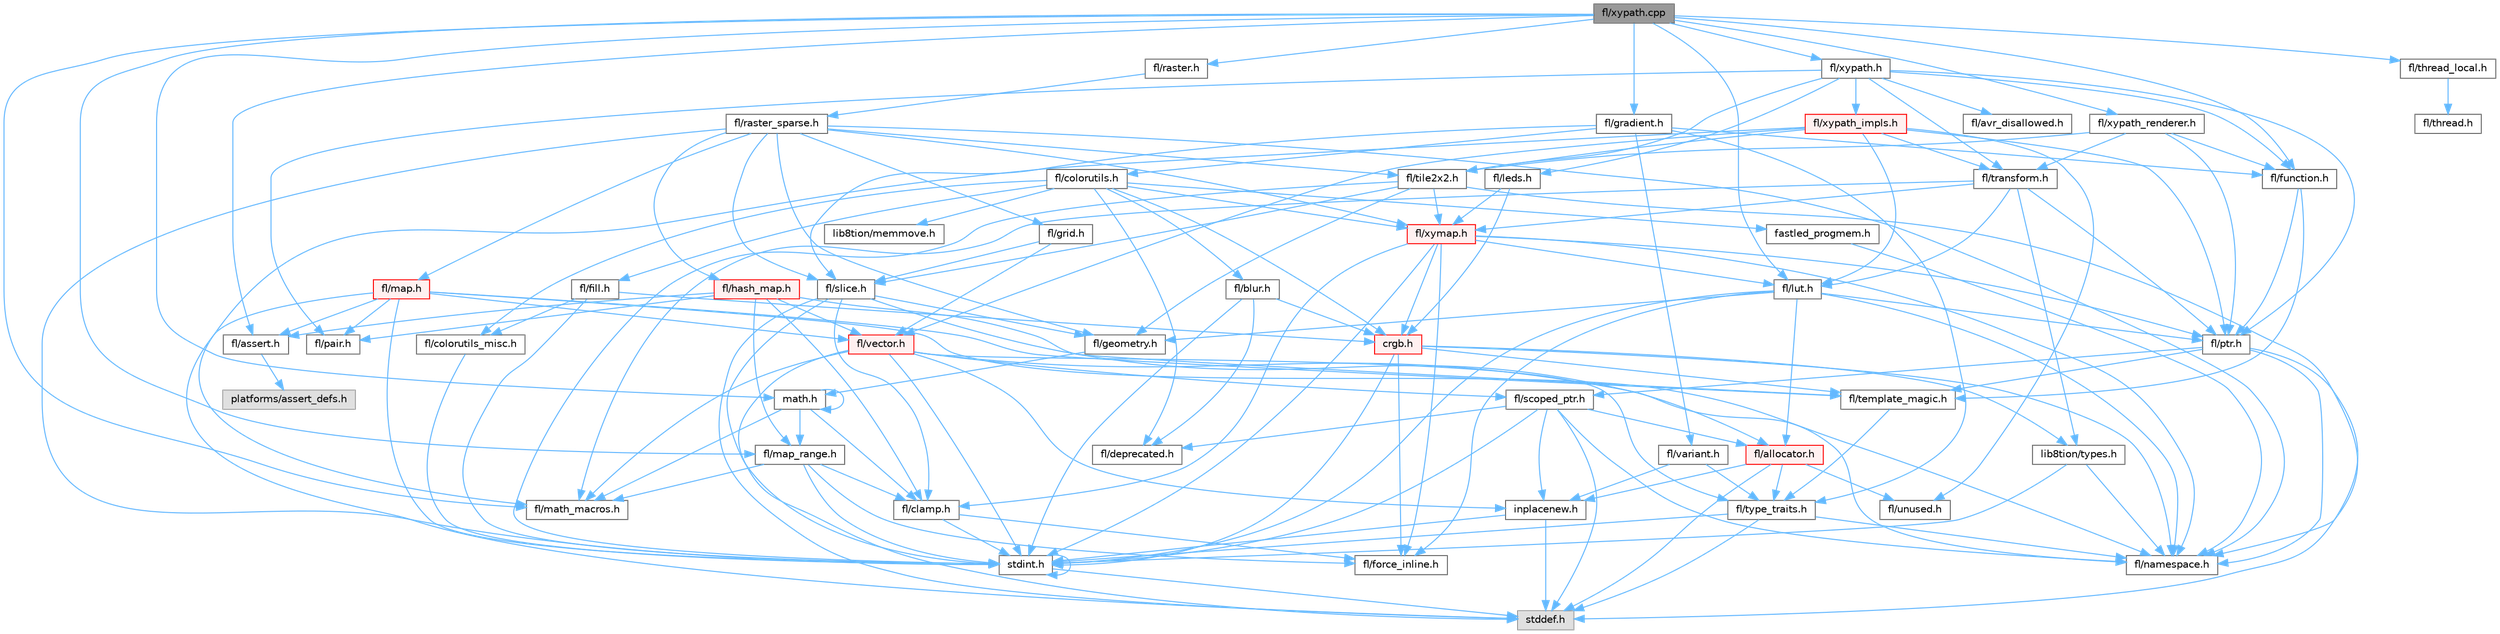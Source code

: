 digraph "fl/xypath.cpp"
{
 // INTERACTIVE_SVG=YES
 // LATEX_PDF_SIZE
  bgcolor="transparent";
  edge [fontname=Helvetica,fontsize=10,labelfontname=Helvetica,labelfontsize=10];
  node [fontname=Helvetica,fontsize=10,shape=box,height=0.2,width=0.4];
  Node1 [id="Node000001",label="fl/xypath.cpp",height=0.2,width=0.4,color="gray40", fillcolor="grey60", style="filled", fontcolor="black",tooltip=" "];
  Node1 -> Node2 [id="edge1_Node000001_Node000002",color="steelblue1",style="solid",tooltip=" "];
  Node2 [id="Node000002",label="math.h",height=0.2,width=0.4,color="grey40", fillcolor="white", style="filled",URL="$df/db1/math_8h.html",tooltip=" "];
  Node2 -> Node3 [id="edge2_Node000002_Node000003",color="steelblue1",style="solid",tooltip=" "];
  Node3 [id="Node000003",label="fl/clamp.h",height=0.2,width=0.4,color="grey40", fillcolor="white", style="filled",URL="$d6/dd3/clamp_8h.html",tooltip=" "];
  Node3 -> Node4 [id="edge3_Node000003_Node000004",color="steelblue1",style="solid",tooltip=" "];
  Node4 [id="Node000004",label="stdint.h",height=0.2,width=0.4,color="grey40", fillcolor="white", style="filled",URL="$df/dd8/stdint_8h.html",tooltip=" "];
  Node4 -> Node5 [id="edge4_Node000004_Node000005",color="steelblue1",style="solid",tooltip=" "];
  Node5 [id="Node000005",label="stddef.h",height=0.2,width=0.4,color="grey60", fillcolor="#E0E0E0", style="filled",tooltip=" "];
  Node4 -> Node4 [id="edge5_Node000004_Node000004",color="steelblue1",style="solid",tooltip=" "];
  Node3 -> Node6 [id="edge6_Node000003_Node000006",color="steelblue1",style="solid",tooltip=" "];
  Node6 [id="Node000006",label="fl/force_inline.h",height=0.2,width=0.4,color="grey40", fillcolor="white", style="filled",URL="$d4/d64/force__inline_8h.html",tooltip=" "];
  Node2 -> Node7 [id="edge7_Node000002_Node000007",color="steelblue1",style="solid",tooltip=" "];
  Node7 [id="Node000007",label="fl/map_range.h",height=0.2,width=0.4,color="grey40", fillcolor="white", style="filled",URL="$d1/d47/map__range_8h.html",tooltip=" "];
  Node7 -> Node4 [id="edge8_Node000007_Node000004",color="steelblue1",style="solid",tooltip=" "];
  Node7 -> Node3 [id="edge9_Node000007_Node000003",color="steelblue1",style="solid",tooltip=" "];
  Node7 -> Node6 [id="edge10_Node000007_Node000006",color="steelblue1",style="solid",tooltip=" "];
  Node7 -> Node8 [id="edge11_Node000007_Node000008",color="steelblue1",style="solid",tooltip=" "];
  Node8 [id="Node000008",label="fl/math_macros.h",height=0.2,width=0.4,color="grey40", fillcolor="white", style="filled",URL="$d8/db8/math__macros_8h.html",tooltip=" "];
  Node2 -> Node8 [id="edge12_Node000002_Node000008",color="steelblue1",style="solid",tooltip=" "];
  Node2 -> Node2 [id="edge13_Node000002_Node000002",color="steelblue1",style="solid",tooltip=" "];
  Node1 -> Node9 [id="edge14_Node000001_Node000009",color="steelblue1",style="solid",tooltip=" "];
  Node9 [id="Node000009",label="fl/assert.h",height=0.2,width=0.4,color="grey40", fillcolor="white", style="filled",URL="$dc/da7/assert_8h.html",tooltip=" "];
  Node9 -> Node10 [id="edge15_Node000009_Node000010",color="steelblue1",style="solid",tooltip=" "];
  Node10 [id="Node000010",label="platforms/assert_defs.h",height=0.2,width=0.4,color="grey60", fillcolor="#E0E0E0", style="filled",tooltip=" "];
  Node1 -> Node11 [id="edge16_Node000001_Node000011",color="steelblue1",style="solid",tooltip=" "];
  Node11 [id="Node000011",label="fl/function.h",height=0.2,width=0.4,color="grey40", fillcolor="white", style="filled",URL="$dd/d67/function_8h.html",tooltip=" "];
  Node11 -> Node12 [id="edge17_Node000011_Node000012",color="steelblue1",style="solid",tooltip=" "];
  Node12 [id="Node000012",label="fl/ptr.h",height=0.2,width=0.4,color="grey40", fillcolor="white", style="filled",URL="$dd/d98/ptr_8h.html",tooltip=" "];
  Node12 -> Node5 [id="edge18_Node000012_Node000005",color="steelblue1",style="solid",tooltip=" "];
  Node12 -> Node13 [id="edge19_Node000012_Node000013",color="steelblue1",style="solid",tooltip=" "];
  Node13 [id="Node000013",label="fl/namespace.h",height=0.2,width=0.4,color="grey40", fillcolor="white", style="filled",URL="$df/d2a/namespace_8h.html",tooltip="Implements the FastLED namespace macros."];
  Node12 -> Node14 [id="edge20_Node000012_Node000014",color="steelblue1",style="solid",tooltip=" "];
  Node14 [id="Node000014",label="fl/scoped_ptr.h",height=0.2,width=0.4,color="grey40", fillcolor="white", style="filled",URL="$d0/d44/scoped__ptr_8h.html",tooltip=" "];
  Node14 -> Node5 [id="edge21_Node000014_Node000005",color="steelblue1",style="solid",tooltip=" "];
  Node14 -> Node4 [id="edge22_Node000014_Node000004",color="steelblue1",style="solid",tooltip=" "];
  Node14 -> Node15 [id="edge23_Node000014_Node000015",color="steelblue1",style="solid",tooltip=" "];
  Node15 [id="Node000015",label="fl/allocator.h",height=0.2,width=0.4,color="red", fillcolor="#FFF0F0", style="filled",URL="$da/da9/allocator_8h.html",tooltip=" "];
  Node15 -> Node5 [id="edge24_Node000015_Node000005",color="steelblue1",style="solid",tooltip=" "];
  Node15 -> Node25 [id="edge25_Node000015_Node000025",color="steelblue1",style="solid",tooltip=" "];
  Node25 [id="Node000025",label="inplacenew.h",height=0.2,width=0.4,color="grey40", fillcolor="white", style="filled",URL="$db/d36/inplacenew_8h.html",tooltip=" "];
  Node25 -> Node5 [id="edge26_Node000025_Node000005",color="steelblue1",style="solid",tooltip=" "];
  Node25 -> Node4 [id="edge27_Node000025_Node000004",color="steelblue1",style="solid",tooltip=" "];
  Node15 -> Node21 [id="edge28_Node000015_Node000021",color="steelblue1",style="solid",tooltip=" "];
  Node21 [id="Node000021",label="fl/type_traits.h",height=0.2,width=0.4,color="grey40", fillcolor="white", style="filled",URL="$df/d63/type__traits_8h.html",tooltip=" "];
  Node21 -> Node5 [id="edge29_Node000021_Node000005",color="steelblue1",style="solid",tooltip=" "];
  Node21 -> Node4 [id="edge30_Node000021_Node000004",color="steelblue1",style="solid",tooltip=" "];
  Node21 -> Node13 [id="edge31_Node000021_Node000013",color="steelblue1",style="solid",tooltip=" "];
  Node15 -> Node26 [id="edge32_Node000015_Node000026",color="steelblue1",style="solid",tooltip=" "];
  Node26 [id="Node000026",label="fl/unused.h",height=0.2,width=0.4,color="grey40", fillcolor="white", style="filled",URL="$d8/d4b/unused_8h.html",tooltip=" "];
  Node14 -> Node25 [id="edge33_Node000014_Node000025",color="steelblue1",style="solid",tooltip=" "];
  Node14 -> Node13 [id="edge34_Node000014_Node000013",color="steelblue1",style="solid",tooltip=" "];
  Node14 -> Node27 [id="edge35_Node000014_Node000027",color="steelblue1",style="solid",tooltip=" "];
  Node27 [id="Node000027",label="fl/deprecated.h",height=0.2,width=0.4,color="grey40", fillcolor="white", style="filled",URL="$d4/dce/deprecated_8h.html",tooltip=" "];
  Node12 -> Node20 [id="edge36_Node000012_Node000020",color="steelblue1",style="solid",tooltip=" "];
  Node20 [id="Node000020",label="fl/template_magic.h",height=0.2,width=0.4,color="grey40", fillcolor="white", style="filled",URL="$d8/d0c/template__magic_8h.html",tooltip=" "];
  Node20 -> Node21 [id="edge37_Node000020_Node000021",color="steelblue1",style="solid",tooltip=" "];
  Node11 -> Node20 [id="edge38_Node000011_Node000020",color="steelblue1",style="solid",tooltip=" "];
  Node1 -> Node28 [id="edge39_Node000001_Node000028",color="steelblue1",style="solid",tooltip=" "];
  Node28 [id="Node000028",label="fl/gradient.h",height=0.2,width=0.4,color="grey40", fillcolor="white", style="filled",URL="$db/dfe/gradient_8h.html",tooltip=" "];
  Node28 -> Node29 [id="edge40_Node000028_Node000029",color="steelblue1",style="solid",tooltip=" "];
  Node29 [id="Node000029",label="fl/colorutils.h",height=0.2,width=0.4,color="grey40", fillcolor="white", style="filled",URL="$d7/df9/fl_2colorutils_8h.html",tooltip="Utility functions for color fill, palettes, blending, and more."];
  Node29 -> Node30 [id="edge41_Node000029_Node000030",color="steelblue1",style="solid",tooltip=" "];
  Node30 [id="Node000030",label="crgb.h",height=0.2,width=0.4,color="red", fillcolor="#FFF0F0", style="filled",URL="$db/dd1/crgb_8h.html",tooltip="Defines the red, green, and blue (RGB) pixel struct."];
  Node30 -> Node4 [id="edge42_Node000030_Node000004",color="steelblue1",style="solid",tooltip=" "];
  Node30 -> Node13 [id="edge43_Node000030_Node000013",color="steelblue1",style="solid",tooltip=" "];
  Node30 -> Node33 [id="edge44_Node000030_Node000033",color="steelblue1",style="solid",tooltip=" "];
  Node33 [id="Node000033",label="lib8tion/types.h",height=0.2,width=0.4,color="grey40", fillcolor="white", style="filled",URL="$d9/ddf/lib8tion_2types_8h.html",tooltip="Defines fractional types used for lib8tion functions."];
  Node33 -> Node4 [id="edge45_Node000033_Node000004",color="steelblue1",style="solid",tooltip=" "];
  Node33 -> Node13 [id="edge46_Node000033_Node000013",color="steelblue1",style="solid",tooltip=" "];
  Node30 -> Node6 [id="edge47_Node000030_Node000006",color="steelblue1",style="solid",tooltip=" "];
  Node30 -> Node20 [id="edge48_Node000030_Node000020",color="steelblue1",style="solid",tooltip=" "];
  Node29 -> Node34 [id="edge49_Node000029_Node000034",color="steelblue1",style="solid",tooltip=" "];
  Node34 [id="Node000034",label="fastled_progmem.h",height=0.2,width=0.4,color="grey40", fillcolor="white", style="filled",URL="$df/dab/fastled__progmem_8h.html",tooltip="Wrapper definitions to allow seamless use of PROGMEM in environments that have it."];
  Node34 -> Node13 [id="edge50_Node000034_Node000013",color="steelblue1",style="solid",tooltip=" "];
  Node29 -> Node35 [id="edge51_Node000029_Node000035",color="steelblue1",style="solid",tooltip=" "];
  Node35 [id="Node000035",label="fl/blur.h",height=0.2,width=0.4,color="grey40", fillcolor="white", style="filled",URL="$d4/df5/blur_8h.html",tooltip=" "];
  Node35 -> Node4 [id="edge52_Node000035_Node000004",color="steelblue1",style="solid",tooltip=" "];
  Node35 -> Node30 [id="edge53_Node000035_Node000030",color="steelblue1",style="solid",tooltip=" "];
  Node35 -> Node27 [id="edge54_Node000035_Node000027",color="steelblue1",style="solid",tooltip=" "];
  Node29 -> Node36 [id="edge55_Node000029_Node000036",color="steelblue1",style="solid",tooltip=" "];
  Node36 [id="Node000036",label="fl/colorutils_misc.h",height=0.2,width=0.4,color="grey40", fillcolor="white", style="filled",URL="$dd/db2/colorutils__misc_8h.html",tooltip=" "];
  Node36 -> Node4 [id="edge56_Node000036_Node000004",color="steelblue1",style="solid",tooltip=" "];
  Node29 -> Node27 [id="edge57_Node000029_Node000027",color="steelblue1",style="solid",tooltip=" "];
  Node29 -> Node37 [id="edge58_Node000029_Node000037",color="steelblue1",style="solid",tooltip=" "];
  Node37 [id="Node000037",label="fl/fill.h",height=0.2,width=0.4,color="grey40", fillcolor="white", style="filled",URL="$d2/d78/fill_8h.html",tooltip=" "];
  Node37 -> Node30 [id="edge59_Node000037_Node000030",color="steelblue1",style="solid",tooltip=" "];
  Node37 -> Node36 [id="edge60_Node000037_Node000036",color="steelblue1",style="solid",tooltip=" "];
  Node37 -> Node4 [id="edge61_Node000037_Node000004",color="steelblue1",style="solid",tooltip=" "];
  Node29 -> Node38 [id="edge62_Node000029_Node000038",color="steelblue1",style="solid",tooltip=" "];
  Node38 [id="Node000038",label="fl/xymap.h",height=0.2,width=0.4,color="red", fillcolor="#FFF0F0", style="filled",URL="$da/d61/xymap_8h.html",tooltip=" "];
  Node38 -> Node4 [id="edge63_Node000038_Node000004",color="steelblue1",style="solid",tooltip=" "];
  Node38 -> Node30 [id="edge64_Node000038_Node000030",color="steelblue1",style="solid",tooltip=" "];
  Node38 -> Node3 [id="edge65_Node000038_Node000003",color="steelblue1",style="solid",tooltip=" "];
  Node38 -> Node6 [id="edge66_Node000038_Node000006",color="steelblue1",style="solid",tooltip=" "];
  Node38 -> Node39 [id="edge67_Node000038_Node000039",color="steelblue1",style="solid",tooltip=" "];
  Node39 [id="Node000039",label="fl/lut.h",height=0.2,width=0.4,color="grey40", fillcolor="white", style="filled",URL="$db/d54/lut_8h.html",tooltip=" "];
  Node39 -> Node15 [id="edge68_Node000039_Node000015",color="steelblue1",style="solid",tooltip=" "];
  Node39 -> Node6 [id="edge69_Node000039_Node000006",color="steelblue1",style="solid",tooltip=" "];
  Node39 -> Node12 [id="edge70_Node000039_Node000012",color="steelblue1",style="solid",tooltip=" "];
  Node39 -> Node4 [id="edge71_Node000039_Node000004",color="steelblue1",style="solid",tooltip=" "];
  Node39 -> Node19 [id="edge72_Node000039_Node000019",color="steelblue1",style="solid",tooltip=" "];
  Node19 [id="Node000019",label="fl/geometry.h",height=0.2,width=0.4,color="grey40", fillcolor="white", style="filled",URL="$d4/d67/geometry_8h.html",tooltip=" "];
  Node19 -> Node2 [id="edge73_Node000019_Node000002",color="steelblue1",style="solid",tooltip=" "];
  Node39 -> Node13 [id="edge74_Node000039_Node000013",color="steelblue1",style="solid",tooltip=" "];
  Node38 -> Node13 [id="edge75_Node000038_Node000013",color="steelblue1",style="solid",tooltip=" "];
  Node38 -> Node12 [id="edge76_Node000038_Node000012",color="steelblue1",style="solid",tooltip=" "];
  Node29 -> Node41 [id="edge77_Node000029_Node000041",color="steelblue1",style="solid",tooltip=" "];
  Node41 [id="Node000041",label="lib8tion/memmove.h",height=0.2,width=0.4,color="grey40", fillcolor="white", style="filled",URL="$d9/d72/memmove_8h.html",tooltip=" "];
  Node28 -> Node11 [id="edge78_Node000028_Node000011",color="steelblue1",style="solid",tooltip=" "];
  Node28 -> Node42 [id="edge79_Node000028_Node000042",color="steelblue1",style="solid",tooltip=" "];
  Node42 [id="Node000042",label="fl/slice.h",height=0.2,width=0.4,color="grey40", fillcolor="white", style="filled",URL="$d0/d48/slice_8h.html",tooltip=" "];
  Node42 -> Node5 [id="edge80_Node000042_Node000005",color="steelblue1",style="solid",tooltip=" "];
  Node42 -> Node4 [id="edge81_Node000042_Node000004",color="steelblue1",style="solid",tooltip=" "];
  Node42 -> Node3 [id="edge82_Node000042_Node000003",color="steelblue1",style="solid",tooltip=" "];
  Node42 -> Node19 [id="edge83_Node000042_Node000019",color="steelblue1",style="solid",tooltip=" "];
  Node42 -> Node15 [id="edge84_Node000042_Node000015",color="steelblue1",style="solid",tooltip=" "];
  Node28 -> Node21 [id="edge85_Node000028_Node000021",color="steelblue1",style="solid",tooltip=" "];
  Node28 -> Node43 [id="edge86_Node000028_Node000043",color="steelblue1",style="solid",tooltip=" "];
  Node43 [id="Node000043",label="fl/variant.h",height=0.2,width=0.4,color="grey40", fillcolor="white", style="filled",URL="$d6/d10/variant_8h.html",tooltip=" "];
  Node43 -> Node25 [id="edge87_Node000043_Node000025",color="steelblue1",style="solid",tooltip=" "];
  Node43 -> Node21 [id="edge88_Node000043_Node000021",color="steelblue1",style="solid",tooltip=" "];
  Node1 -> Node39 [id="edge89_Node000001_Node000039",color="steelblue1",style="solid",tooltip=" "];
  Node1 -> Node7 [id="edge90_Node000001_Node000007",color="steelblue1",style="solid",tooltip=" "];
  Node1 -> Node8 [id="edge91_Node000001_Node000008",color="steelblue1",style="solid",tooltip=" "];
  Node1 -> Node44 [id="edge92_Node000001_Node000044",color="steelblue1",style="solid",tooltip=" "];
  Node44 [id="Node000044",label="fl/raster.h",height=0.2,width=0.4,color="grey40", fillcolor="white", style="filled",URL="$d1/d1e/raster_8h.html",tooltip=" "];
  Node44 -> Node45 [id="edge93_Node000044_Node000045",color="steelblue1",style="solid",tooltip=" "];
  Node45 [id="Node000045",label="fl/raster_sparse.h",height=0.2,width=0.4,color="grey40", fillcolor="white", style="filled",URL="$d4/df9/raster__sparse_8h.html",tooltip=" "];
  Node45 -> Node4 [id="edge94_Node000045_Node000004",color="steelblue1",style="solid",tooltip=" "];
  Node45 -> Node19 [id="edge95_Node000045_Node000019",color="steelblue1",style="solid",tooltip=" "];
  Node45 -> Node46 [id="edge96_Node000045_Node000046",color="steelblue1",style="solid",tooltip=" "];
  Node46 [id="Node000046",label="fl/grid.h",height=0.2,width=0.4,color="grey40", fillcolor="white", style="filled",URL="$da/d15/grid_8h.html",tooltip=" "];
  Node46 -> Node42 [id="edge97_Node000046_Node000042",color="steelblue1",style="solid",tooltip=" "];
  Node46 -> Node22 [id="edge98_Node000046_Node000022",color="steelblue1",style="solid",tooltip=" "];
  Node22 [id="Node000022",label="fl/vector.h",height=0.2,width=0.4,color="red", fillcolor="#FFF0F0", style="filled",URL="$d6/d68/vector_8h.html",tooltip=" "];
  Node22 -> Node5 [id="edge99_Node000022_Node000005",color="steelblue1",style="solid",tooltip=" "];
  Node22 -> Node4 [id="edge100_Node000022_Node000004",color="steelblue1",style="solid",tooltip=" "];
  Node22 -> Node8 [id="edge101_Node000022_Node000008",color="steelblue1",style="solid",tooltip=" "];
  Node22 -> Node13 [id="edge102_Node000022_Node000013",color="steelblue1",style="solid",tooltip=" "];
  Node22 -> Node14 [id="edge103_Node000022_Node000014",color="steelblue1",style="solid",tooltip=" "];
  Node22 -> Node21 [id="edge104_Node000022_Node000021",color="steelblue1",style="solid",tooltip=" "];
  Node22 -> Node25 [id="edge105_Node000022_Node000025",color="steelblue1",style="solid",tooltip=" "];
  Node45 -> Node47 [id="edge106_Node000045_Node000047",color="steelblue1",style="solid",tooltip=" "];
  Node47 [id="Node000047",label="fl/hash_map.h",height=0.2,width=0.4,color="red", fillcolor="#FFF0F0", style="filled",URL="$d6/d13/hash__map_8h.html",tooltip=" "];
  Node47 -> Node9 [id="edge107_Node000047_Node000009",color="steelblue1",style="solid",tooltip=" "];
  Node47 -> Node3 [id="edge108_Node000047_Node000003",color="steelblue1",style="solid",tooltip=" "];
  Node47 -> Node7 [id="edge109_Node000047_Node000007",color="steelblue1",style="solid",tooltip=" "];
  Node47 -> Node52 [id="edge110_Node000047_Node000052",color="steelblue1",style="solid",tooltip=" "];
  Node52 [id="Node000052",label="fl/pair.h",height=0.2,width=0.4,color="grey40", fillcolor="white", style="filled",URL="$d3/d41/pair_8h.html",tooltip=" "];
  Node47 -> Node20 [id="edge111_Node000047_Node000020",color="steelblue1",style="solid",tooltip=" "];
  Node47 -> Node22 [id="edge112_Node000047_Node000022",color="steelblue1",style="solid",tooltip=" "];
  Node45 -> Node56 [id="edge113_Node000045_Node000056",color="steelblue1",style="solid",tooltip=" "];
  Node56 [id="Node000056",label="fl/map.h",height=0.2,width=0.4,color="red", fillcolor="#FFF0F0", style="filled",URL="$dc/db7/map_8h.html",tooltip=" "];
  Node56 -> Node5 [id="edge114_Node000056_Node000005",color="steelblue1",style="solid",tooltip=" "];
  Node56 -> Node4 [id="edge115_Node000056_Node000004",color="steelblue1",style="solid",tooltip=" "];
  Node56 -> Node9 [id="edge116_Node000056_Node000009",color="steelblue1",style="solid",tooltip=" "];
  Node56 -> Node13 [id="edge117_Node000056_Node000013",color="steelblue1",style="solid",tooltip=" "];
  Node56 -> Node52 [id="edge118_Node000056_Node000052",color="steelblue1",style="solid",tooltip=" "];
  Node56 -> Node20 [id="edge119_Node000056_Node000020",color="steelblue1",style="solid",tooltip=" "];
  Node56 -> Node22 [id="edge120_Node000056_Node000022",color="steelblue1",style="solid",tooltip=" "];
  Node45 -> Node13 [id="edge121_Node000045_Node000013",color="steelblue1",style="solid",tooltip=" "];
  Node45 -> Node42 [id="edge122_Node000045_Node000042",color="steelblue1",style="solid",tooltip=" "];
  Node45 -> Node57 [id="edge123_Node000045_Node000057",color="steelblue1",style="solid",tooltip=" "];
  Node57 [id="Node000057",label="fl/tile2x2.h",height=0.2,width=0.4,color="grey40", fillcolor="white", style="filled",URL="$d2/db4/tile2x2_8h.html",tooltip=" "];
  Node57 -> Node4 [id="edge124_Node000057_Node000004",color="steelblue1",style="solid",tooltip=" "];
  Node57 -> Node19 [id="edge125_Node000057_Node000019",color="steelblue1",style="solid",tooltip=" "];
  Node57 -> Node13 [id="edge126_Node000057_Node000013",color="steelblue1",style="solid",tooltip=" "];
  Node57 -> Node42 [id="edge127_Node000057_Node000042",color="steelblue1",style="solid",tooltip=" "];
  Node57 -> Node38 [id="edge128_Node000057_Node000038",color="steelblue1",style="solid",tooltip=" "];
  Node45 -> Node38 [id="edge129_Node000045_Node000038",color="steelblue1",style="solid",tooltip=" "];
  Node1 -> Node58 [id="edge130_Node000001_Node000058",color="steelblue1",style="solid",tooltip=" "];
  Node58 [id="Node000058",label="fl/xypath.h",height=0.2,width=0.4,color="grey40", fillcolor="white", style="filled",URL="$d5/df2/xypath_8h.html",tooltip=" "];
  Node58 -> Node11 [id="edge131_Node000058_Node000011",color="steelblue1",style="solid",tooltip=" "];
  Node58 -> Node59 [id="edge132_Node000058_Node000059",color="steelblue1",style="solid",tooltip=" "];
  Node59 [id="Node000059",label="fl/leds.h",height=0.2,width=0.4,color="grey40", fillcolor="white", style="filled",URL="$da/d78/leds_8h.html",tooltip=" "];
  Node59 -> Node30 [id="edge133_Node000059_Node000030",color="steelblue1",style="solid",tooltip=" "];
  Node59 -> Node38 [id="edge134_Node000059_Node000038",color="steelblue1",style="solid",tooltip=" "];
  Node58 -> Node52 [id="edge135_Node000058_Node000052",color="steelblue1",style="solid",tooltip=" "];
  Node58 -> Node12 [id="edge136_Node000058_Node000012",color="steelblue1",style="solid",tooltip=" "];
  Node58 -> Node57 [id="edge137_Node000058_Node000057",color="steelblue1",style="solid",tooltip=" "];
  Node58 -> Node60 [id="edge138_Node000058_Node000060",color="steelblue1",style="solid",tooltip=" "];
  Node60 [id="Node000060",label="fl/transform.h",height=0.2,width=0.4,color="grey40", fillcolor="white", style="filled",URL="$d2/d80/transform_8h.html",tooltip=" "];
  Node60 -> Node39 [id="edge139_Node000060_Node000039",color="steelblue1",style="solid",tooltip=" "];
  Node60 -> Node8 [id="edge140_Node000060_Node000008",color="steelblue1",style="solid",tooltip=" "];
  Node60 -> Node12 [id="edge141_Node000060_Node000012",color="steelblue1",style="solid",tooltip=" "];
  Node60 -> Node38 [id="edge142_Node000060_Node000038",color="steelblue1",style="solid",tooltip=" "];
  Node60 -> Node33 [id="edge143_Node000060_Node000033",color="steelblue1",style="solid",tooltip=" "];
  Node58 -> Node61 [id="edge144_Node000058_Node000061",color="steelblue1",style="solid",tooltip=" "];
  Node61 [id="Node000061",label="fl/xypath_impls.h",height=0.2,width=0.4,color="red", fillcolor="#FFF0F0", style="filled",URL="$d8/d5f/xypath__impls_8h.html",tooltip=" "];
  Node61 -> Node39 [id="edge145_Node000061_Node000039",color="steelblue1",style="solid",tooltip=" "];
  Node61 -> Node8 [id="edge146_Node000061_Node000008",color="steelblue1",style="solid",tooltip=" "];
  Node61 -> Node12 [id="edge147_Node000061_Node000012",color="steelblue1",style="solid",tooltip=" "];
  Node61 -> Node57 [id="edge148_Node000061_Node000057",color="steelblue1",style="solid",tooltip=" "];
  Node61 -> Node60 [id="edge149_Node000061_Node000060",color="steelblue1",style="solid",tooltip=" "];
  Node61 -> Node26 [id="edge150_Node000061_Node000026",color="steelblue1",style="solid",tooltip=" "];
  Node61 -> Node22 [id="edge151_Node000061_Node000022",color="steelblue1",style="solid",tooltip=" "];
  Node58 -> Node62 [id="edge152_Node000058_Node000062",color="steelblue1",style="solid",tooltip=" "];
  Node62 [id="Node000062",label="fl/avr_disallowed.h",height=0.2,width=0.4,color="grey40", fillcolor="white", style="filled",URL="$d5/dd1/avr__disallowed_8h.html",tooltip=" "];
  Node1 -> Node63 [id="edge153_Node000001_Node000063",color="steelblue1",style="solid",tooltip=" "];
  Node63 [id="Node000063",label="fl/xypath_renderer.h",height=0.2,width=0.4,color="grey40", fillcolor="white", style="filled",URL="$d2/d88/xypath__renderer_8h.html",tooltip=" "];
  Node63 -> Node11 [id="edge154_Node000063_Node000011",color="steelblue1",style="solid",tooltip=" "];
  Node63 -> Node12 [id="edge155_Node000063_Node000012",color="steelblue1",style="solid",tooltip=" "];
  Node63 -> Node57 [id="edge156_Node000063_Node000057",color="steelblue1",style="solid",tooltip=" "];
  Node63 -> Node60 [id="edge157_Node000063_Node000060",color="steelblue1",style="solid",tooltip=" "];
  Node1 -> Node64 [id="edge158_Node000001_Node000064",color="steelblue1",style="solid",tooltip=" "];
  Node64 [id="Node000064",label="fl/thread_local.h",height=0.2,width=0.4,color="grey40", fillcolor="white", style="filled",URL="$d8/d7a/thread__local_8h.html",tooltip=" "];
  Node64 -> Node65 [id="edge159_Node000064_Node000065",color="steelblue1",style="solid",tooltip=" "];
  Node65 [id="Node000065",label="fl/thread.h",height=0.2,width=0.4,color="grey40", fillcolor="white", style="filled",URL="$db/dd5/thread_8h.html",tooltip=" "];
}
